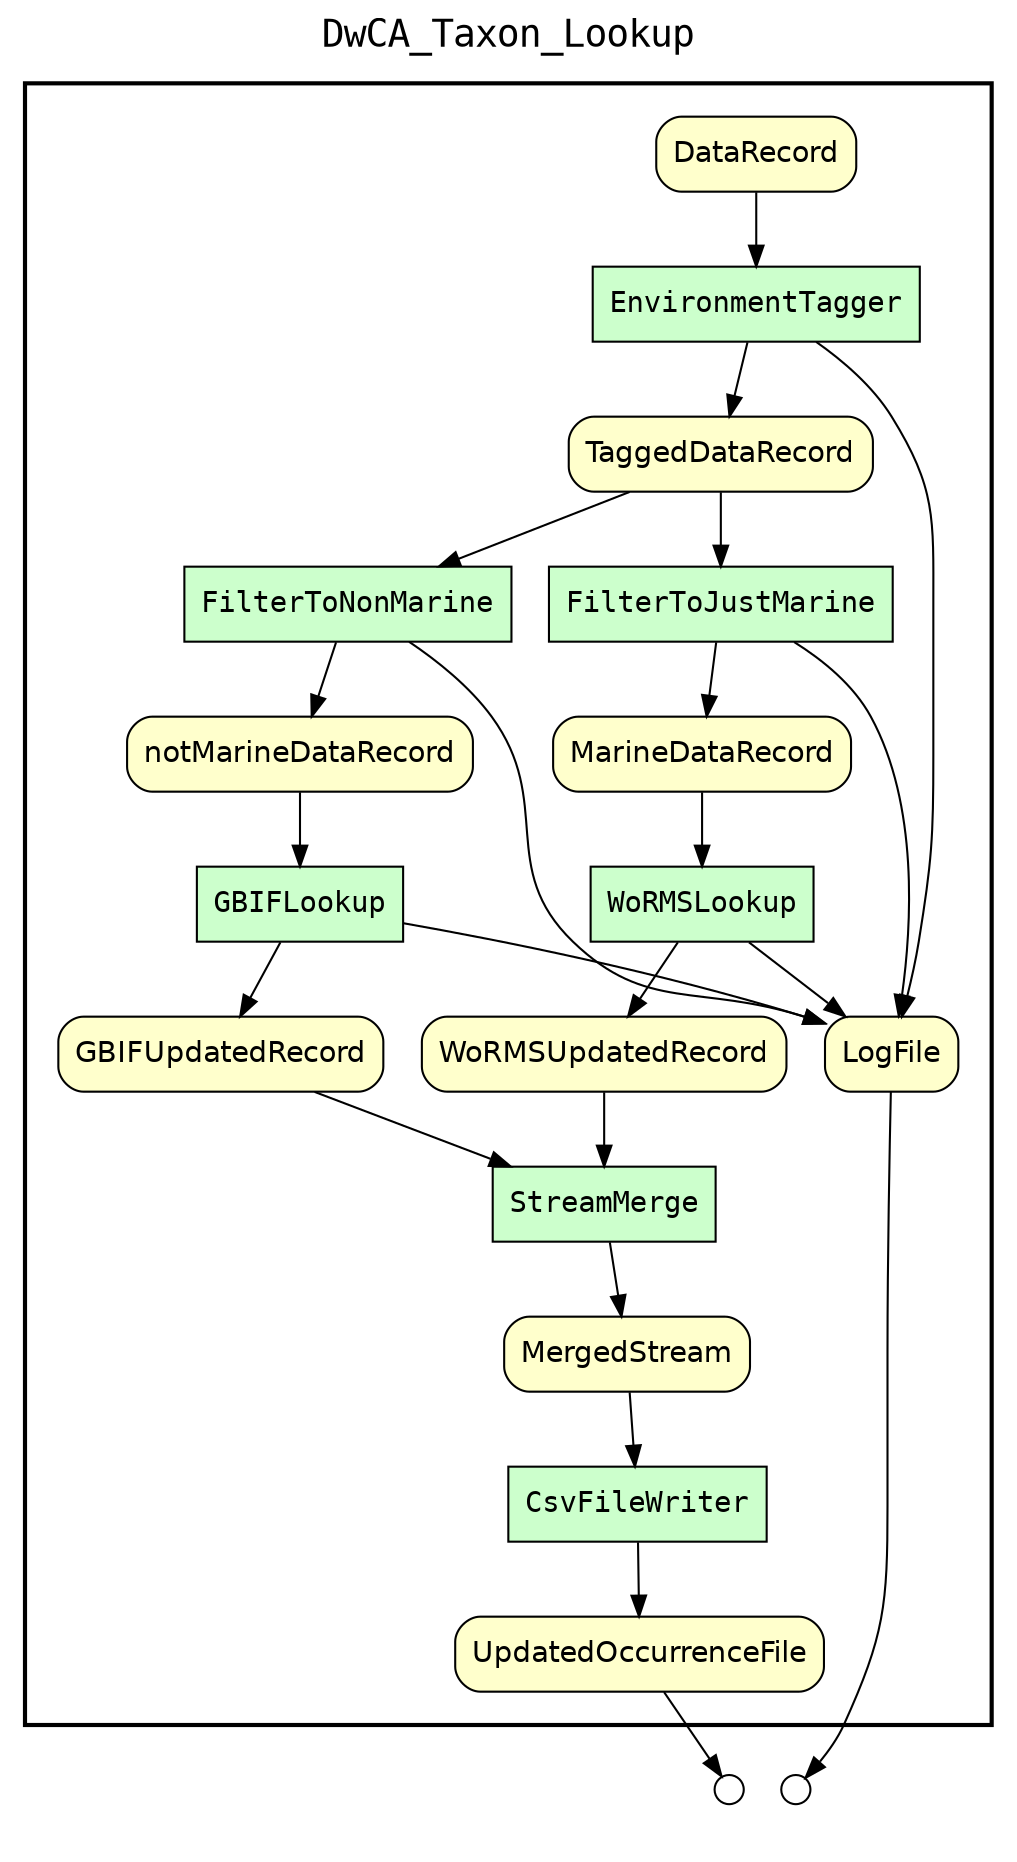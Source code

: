 
digraph yw_data_view {
rankdir=TB
fontname=Courier; fontsize=18; labelloc=t
label="DwCA_Taxon_Lookup"
subgraph cluster_workflow { label=""; color=black; penwidth=2
subgraph cluster_workflow_inner { label=""; color=white
node[shape=box style="filled" fillcolor="#CCFFCC" peripheries=1 fontname=Courier]
FilterToNonMarine
FilterToJustMarine
StreamMerge
CsvFileWriter
GBIFLookup
WoRMSLookup
EnvironmentTagger
node[shape=box style="filled" fillcolor="#CCFFCC" peripheries=1 fontname=Courier]
node[shape=box style="rounded,filled" fillcolor="#FFFFCC" peripheries=1 fontname=Helvetica]
DataRecord
LogFile
TaggedDataRecord
MarineDataRecord
notMarineDataRecord
WoRMSUpdatedRecord
GBIFUpdatedRecord
MergedStream
UpdatedOccurrenceFile
node[shape=box style="rounded,filled" fillcolor="#FFFFFF" peripheries=1 fontname=Helvetica]
}}
subgraph cluster_inflows { label=""; color=white; penwidth=2
subgraph cluster_inflows_inner { label=""; color=white
node[shape=circle fillcolor="#FFFFFF" peripheries=1 width=0.2]
}}
subgraph cluster_outflows { label=""; color=white; penwidth=2
subgraph cluster_outflows_inner { label=""; color=white
node[shape=circle fillcolor="#FFFFFF" peripheries=1 width=0.2]
LogFile_outflow [label=""]
UpdatedOccurrenceFile_outflow [label=""]
}}
CsvFileWriter -> UpdatedOccurrenceFile
StreamMerge -> MergedStream
GBIFLookup -> GBIFUpdatedRecord
WoRMSLookup -> WoRMSUpdatedRecord
FilterToNonMarine -> notMarineDataRecord
FilterToJustMarine -> MarineDataRecord
EnvironmentTagger -> TaggedDataRecord
GBIFLookup -> LogFile
WoRMSLookup -> LogFile
FilterToNonMarine -> LogFile
FilterToJustMarine -> LogFile
EnvironmentTagger -> LogFile
DataRecord -> EnvironmentTagger
TaggedDataRecord -> FilterToJustMarine
TaggedDataRecord -> FilterToNonMarine
MarineDataRecord -> WoRMSLookup
notMarineDataRecord -> GBIFLookup
WoRMSUpdatedRecord -> StreamMerge
GBIFUpdatedRecord -> StreamMerge
MergedStream -> CsvFileWriter
LogFile -> LogFile_outflow
UpdatedOccurrenceFile -> UpdatedOccurrenceFile_outflow
}

